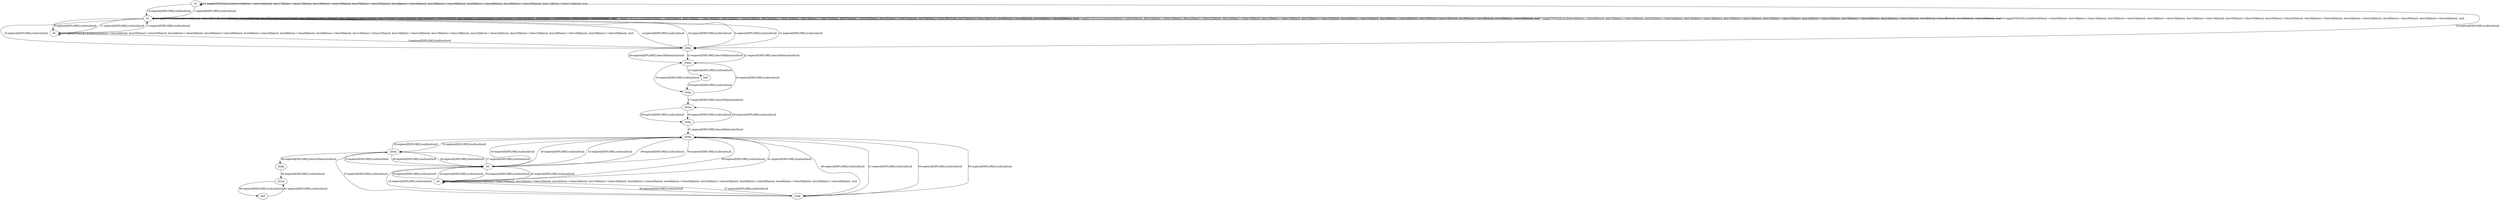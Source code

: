 # Total number of goals covered by this test: 1
# d21m --> b49

digraph g {
"b2" -> "b1" [label = "1-explore[EXPLORE];/null/null/null"];
"b1" -> "b1" [label = "2-toggle[TOGGLE];/null/door0[false]:=!(door0[false]); door16[false]:=!(door16[false]); door32[false]:=!(door32[false]); door18[false]:=!(door18[false]); door19[false]:=!(door19[false]); door35[false]:=!(door35[false]); door20[false]:=!(door20[false]); door36[false]:=!(door36[false]); door24[false]:=!(door24[false]); door9[false]:=!(door9[false]); door26[false]:=!(door26[false]); /null"];
"b1" -> "d36p" [label = "3-explore[EXPLORE];/null/null/null"];
"d36p" -> "b1" [label = "4-explore[EXPLORE];/null/null/null"];
"b1" -> "b1" [label = "5-toggle[TOGGLE];/null/door0[false]:=!(door0[false]); door16[false]:=!(door16[false]); door32[false]:=!(door32[false]); door18[false]:=!(door18[false]); door19[false]:=!(door19[false]); door35[false]:=!(door35[false]); door20[false]:=!(door20[false]); door36[false]:=!(door36[false]); door24[false]:=!(door24[false]); door9[false]:=!(door9[false]); door26[false]:=!(door26[false]); /null"];
"b1" -> "b1" [label = "6-toggle[TOGGLE];/null/door0[false]:=!(door0[false]); door16[false]:=!(door16[false]); door32[false]:=!(door32[false]); door18[false]:=!(door18[false]); door19[false]:=!(door19[false]); door35[false]:=!(door35[false]); door20[false]:=!(door20[false]); door36[false]:=!(door36[false]); door24[false]:=!(door24[false]); door9[false]:=!(door9[false]); door26[false]:=!(door26[false]); /null"];
"b1" -> "b1" [label = "7-toggle[TOGGLE];/null/door0[false]:=!(door0[false]); door16[false]:=!(door16[false]); door32[false]:=!(door32[false]); door18[false]:=!(door18[false]); door19[false]:=!(door19[false]); door35[false]:=!(door35[false]); door20[false]:=!(door20[false]); door36[false]:=!(door36[false]); door24[false]:=!(door24[false]); door9[false]:=!(door9[false]); door26[false]:=!(door26[false]); /null"];
"b1" -> "b0" [label = "8-explore[EXPLORE];/null/null/null"];
"b0" -> "d36p" [label = "9-explore[EXPLORE];/null/null/null"];
"d36p" -> "b1" [label = "10-explore[EXPLORE];/null/null/null"];
"b1" -> "b0" [label = "11-explore[EXPLORE];/null/null/null"];
"b0" -> "b0" [label = "12-toggle[TOGGLE];/null/door2[false]:=!(door2[false]); door35[false]:=!(door35[false]); door4[false]:=!(door4[false]); door36[false]:=!(door36[false]); door6[false]:=!(door6[false]); door8[false]:=!(door8[false]); door9[false]:=!(door9[false]); door15[false]:=!(door15[false]); door16[false]:=!(door16[false]); door19[false]:=!(door19[false]); door22[false]:=!(door22[false]); door23[false]:=!(door23[false]); door26[false]:=!(door26[false]); door29[false]:=!(door29[false]); /null"];
"b0" -> "b1" [label = "13-explore[EXPLORE];/null/null/null"];
"b1" -> "b1" [label = "14-toggle[TOGGLE];/null/door0[false]:=!(door0[false]); door16[false]:=!(door16[false]); door32[false]:=!(door32[false]); door18[false]:=!(door18[false]); door19[false]:=!(door19[false]); door35[false]:=!(door35[false]); door20[false]:=!(door20[false]); door36[false]:=!(door36[false]); door24[false]:=!(door24[false]); door9[false]:=!(door9[false]); door26[false]:=!(door26[false]); /null"];
"b1" -> "d36p" [label = "15-explore[EXPLORE];/null/null/null"];
"d36p" -> "b2" [label = "16-explore[EXPLORE];/null/null/null"];
"b2" -> "b2" [label = "17-toggle[TOGGLE];/null/door16[false]:=!(door16[false]); door17[false]:=!(door17[false]); door19[false]:=!(door19[false]); door35[false]:=!(door35[false]); door4[false]:=!(door4[false]); door36[false]:=!(door36[false]); door9[false]:=!(door9[false]); door26[false]:=!(door26[false]); door11[false]:=!(door11[false]); /null"];
"b2" -> "b1" [label = "18-explore[EXPLORE];/null/null/null"];
"b1" -> "d36p" [label = "19-explore[EXPLORE];/null/null/null"];
"d36p" -> "d36m" [label = "20-explore[EXPLORE];/door36[false]/null/null"];
"d36m" -> "d36p" [label = "21-explore[EXPLORE];/door36[false]/null/null"];
"d36p" -> "d36m" [label = "22-explore[EXPLORE];/door36[false]/null/null"];
"d36m" -> "d35p" [label = "23-explore[EXPLORE];/null/null/null"];
"d35p" -> "d36m" [label = "24-explore[EXPLORE];/null/null/null"];
"d36m" -> "b63" [label = "25-explore[EXPLORE];/null/null/null"];
"b63" -> "d35p" [label = "26-explore[EXPLORE];/null/null/null"];
"d35p" -> "d35m" [label = "27-explore[EXPLORE];/door35[false]/null/null"];
"d35m" -> "d26p" [label = "28-explore[EXPLORE];/null/null/null"];
"d26p" -> "d35m" [label = "29-explore[EXPLORE];/null/null/null"];
"d35m" -> "d26p" [label = "30-explore[EXPLORE];/null/null/null"];
"d26p" -> "d26m" [label = "31-explore[EXPLORE];/door26[false]/null/null"];
"d26m" -> "d20m" [label = "32-explore[EXPLORE];/null/null/null"];
"d20m" -> "b6" [label = "33-explore[EXPLORE];/null/null/null"];
"b6" -> "b5" [label = "34-explore[EXPLORE];/null/null/null"];
"b5" -> "b5" [label = "35-toggle[TOGGLE];/null/door16[false]:=!(door16[false]); door1[false]:=!(door1[false]); door2[false]:=!(door2[false]); door19[false]:=!(door19[false]); door4[false]:=!(door4[false]); door6[false]:=!(door6[false]); door23[false]:=!(door23[false]); door8[false]:=!(door8[false]); door9[false]:=!(door9[false]); door28[false]:=!(door28[false]); /null"];
"b5" -> "d19p" [label = "36-explore[EXPLORE];/null/null/null"];
"d19p" -> "b5" [label = "37-explore[EXPLORE];/null/null/null"];
"b5" -> "d26m" [label = "38-explore[EXPLORE];/null/null/null"];
"d26m" -> "b6" [label = "39-explore[EXPLORE];/null/null/null"];
"b6" -> "d26m" [label = "40-explore[EXPLORE];/null/null/null"];
"d26m" -> "b5" [label = "41-explore[EXPLORE];/null/null/null"];
"b5" -> "b6" [label = "42-explore[EXPLORE];/null/null/null"];
"b6" -> "b5" [label = "43-explore[EXPLORE];/null/null/null"];
"b5" -> "b6" [label = "44-explore[EXPLORE];/null/null/null"];
"b6" -> "d26m" [label = "45-explore[EXPLORE];/null/null/null"];
"d26m" -> "d19p" [label = "46-explore[EXPLORE];/null/null/null"];
"d19p" -> "d20m" [label = "47-explore[EXPLORE];/null/null/null"];
"d20m" -> "b6" [label = "48-explore[EXPLORE];/null/null/null"];
"b6" -> "d20m" [label = "49-explore[EXPLORE];/null/null/null"];
"d20m" -> "d26m" [label = "50-explore[EXPLORE];/null/null/null"];
"d26m" -> "d19p" [label = "51-explore[EXPLORE];/null/null/null"];
"d19p" -> "b6" [label = "52-explore[EXPLORE];/null/null/null"];
"b6" -> "d26m" [label = "53-explore[EXPLORE];/null/null/null"];
"d26m" -> "d19p" [label = "54-explore[EXPLORE];/null/null/null"];
"d19p" -> "d26m" [label = "55-explore[EXPLORE];/null/null/null"];
"d26m" -> "b6" [label = "56-explore[EXPLORE];/null/null/null"];
"b6" -> "d20m" [label = "57-explore[EXPLORE];/null/null/null"];
"d20m" -> "d20p" [label = "58-explore[EXPLORE];/door20[false]/null/null"];
"d20p" -> "d21m" [label = "59-explore[EXPLORE];/null/null/null"];
"d21m" -> "b49" [label = "60-explore[EXPLORE];/null/null/null"];
"b49" -> "d21m" [label = "61-explore[EXPLORE];/null/null/null"];
}
